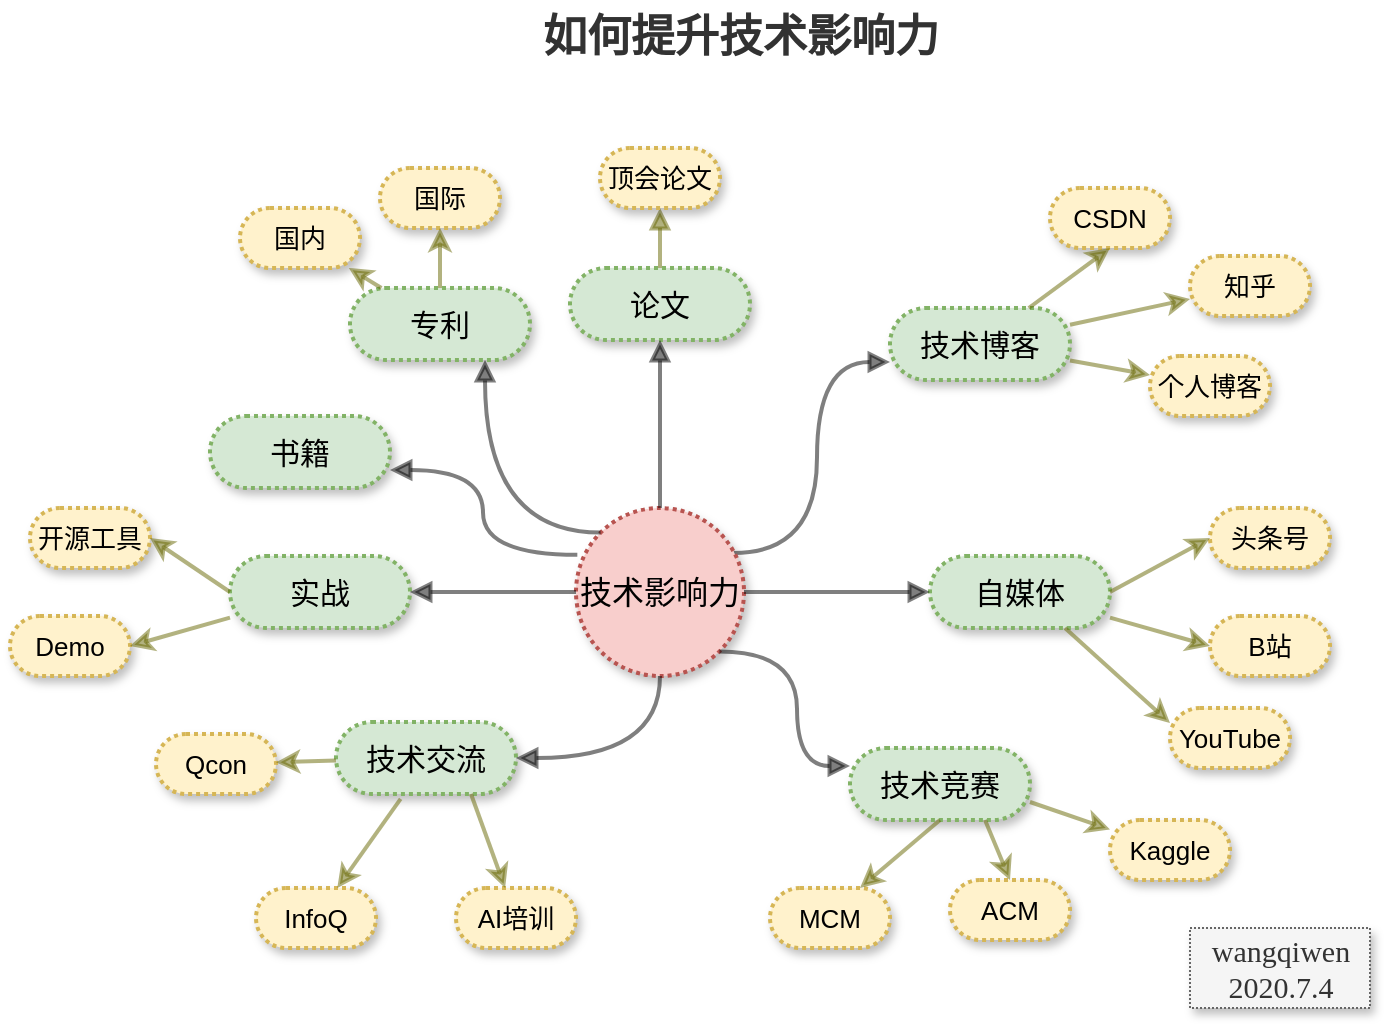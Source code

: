 <mxfile version="13.3.7" type="github">
  <diagram id="6a731a19-8d31-9384-78a2-239565b7b9f0" name="Page-1">
    <mxGraphModel dx="1221" dy="645" grid="1" gridSize="10" guides="1" tooltips="1" connect="1" arrows="1" fold="1" page="1" pageScale="1" pageWidth="1169" pageHeight="827" background="#ffffff" math="0" shadow="0">
      <root>
        <mxCell id="0" />
        <mxCell id="1" parent="0" />
        <mxCell id="zG7dZlUrnWvzluIitVKl-1546" value="" style="edgeStyle=orthogonalEdgeStyle;orthogonalLoop=1;jettySize=auto;html=1;entryX=0;entryY=0.75;entryDx=0;entryDy=0;strokeWidth=2;startArrow=none;startFill=0;endArrow=block;endFill=1;exitX=0.938;exitY=0.268;exitDx=0;exitDy=0;curved=1;shadow=0;sketch=0;opacity=50;exitPerimeter=0;" edge="1" parent="1" source="zG7dZlUrnWvzluIitVKl-1544" target="zG7dZlUrnWvzluIitVKl-1547">
          <mxGeometry relative="1" as="geometry" />
        </mxCell>
        <mxCell id="zG7dZlUrnWvzluIitVKl-1544" value="技术影响力" style="ellipse;whiteSpace=wrap;html=1;aspect=fixed;shadow=1;sketch=0;fillColor=#f8cecc;strokeColor=#b85450;dashed=1;dashPattern=1 1;strokeWidth=2;backgroundOutline=0;metaEdit=1;fontFamily=Comic Sans MS;fontSize=16;" vertex="1" parent="1">
          <mxGeometry x="543" y="360" width="84" height="84" as="geometry" />
        </mxCell>
        <mxCell id="zG7dZlUrnWvzluIitVKl-1547" value="技术博客" style="rounded=1;whiteSpace=wrap;html=1;shadow=1;dashed=1;dashPattern=1 1;sketch=0;strokeColor=#82b366;strokeWidth=2;fillColor=#d5e8d4;arcSize=50;fontSize=15;" vertex="1" parent="1">
          <mxGeometry x="700" y="260" width="90" height="36" as="geometry" />
        </mxCell>
        <mxCell id="zG7dZlUrnWvzluIitVKl-1550" value="技术竞赛" style="rounded=1;whiteSpace=wrap;html=1;shadow=1;dashed=1;dashPattern=1 1;sketch=0;strokeColor=#82b366;strokeWidth=2;fillColor=#d5e8d4;arcSize=50;fontSize=15;" vertex="1" parent="1">
          <mxGeometry x="680" y="480" width="90" height="36" as="geometry" />
        </mxCell>
        <mxCell id="zG7dZlUrnWvzluIitVKl-1552" value="" style="edgeStyle=orthogonalEdgeStyle;orthogonalLoop=1;jettySize=auto;html=1;curved=1;strokeWidth=2;startArrow=none;startFill=0;endArrow=block;endFill=1;opacity=50;exitX=1;exitY=1;exitDx=0;exitDy=0;entryX=0;entryY=0.25;entryDx=0;entryDy=0;" edge="1" parent="1" source="zG7dZlUrnWvzluIitVKl-1544" target="zG7dZlUrnWvzluIitVKl-1550">
          <mxGeometry relative="1" as="geometry">
            <mxPoint x="637.0" y="412.059" as="sourcePoint" />
            <mxPoint x="700" y="490" as="targetPoint" />
          </mxGeometry>
        </mxCell>
        <mxCell id="zG7dZlUrnWvzluIitVKl-1593" value="" style="edgeStyle=orthogonalEdgeStyle;rounded=0;sketch=0;orthogonalLoop=1;jettySize=auto;html=1;shadow=0;startArrow=none;startFill=0;endArrow=block;endFill=1;strokeColor=#666600;strokeWidth=2;fontFamily=Comic Sans MS;fontSize=13;opacity=50;entryX=0.5;entryY=1;entryDx=0;entryDy=0;" edge="1" parent="1" source="zG7dZlUrnWvzluIitVKl-1553" target="zG7dZlUrnWvzluIitVKl-1594">
          <mxGeometry relative="1" as="geometry">
            <mxPoint x="585" y="160" as="targetPoint" />
          </mxGeometry>
        </mxCell>
        <mxCell id="zG7dZlUrnWvzluIitVKl-1553" value="论文" style="rounded=1;whiteSpace=wrap;html=1;shadow=1;dashed=1;dashPattern=1 1;sketch=0;strokeColor=#82b366;strokeWidth=2;fillColor=#d5e8d4;arcSize=50;fontSize=15;" vertex="1" parent="1">
          <mxGeometry x="540" y="240" width="90" height="36" as="geometry" />
        </mxCell>
        <mxCell id="zG7dZlUrnWvzluIitVKl-1554" value="专利" style="rounded=1;whiteSpace=wrap;html=1;shadow=1;dashed=1;dashPattern=1 1;sketch=0;strokeColor=#82b366;strokeWidth=2;fillColor=#d5e8d4;arcSize=50;fontSize=15;" vertex="1" parent="1">
          <mxGeometry x="430" y="250" width="90" height="36" as="geometry" />
        </mxCell>
        <mxCell id="zG7dZlUrnWvzluIitVKl-1555" value="实战" style="rounded=1;whiteSpace=wrap;html=1;shadow=1;dashed=1;dashPattern=1 1;sketch=0;strokeColor=#82b366;strokeWidth=2;fillColor=#d5e8d4;arcSize=50;fontSize=15;" vertex="1" parent="1">
          <mxGeometry x="370" y="384" width="90" height="36" as="geometry" />
        </mxCell>
        <mxCell id="zG7dZlUrnWvzluIitVKl-1556" value="技术交流" style="rounded=1;whiteSpace=wrap;html=1;shadow=1;dashed=1;dashPattern=1 1;sketch=0;strokeColor=#82b366;strokeWidth=2;fillColor=#d5e8d4;arcSize=50;fontSize=15;" vertex="1" parent="1">
          <mxGeometry x="423" y="467" width="90" height="36" as="geometry" />
        </mxCell>
        <mxCell id="zG7dZlUrnWvzluIitVKl-1557" value="" style="edgeStyle=orthogonalEdgeStyle;orthogonalLoop=1;jettySize=auto;html=1;curved=1;strokeWidth=2;startArrow=none;startFill=0;endArrow=block;endFill=1;opacity=50;exitX=0.5;exitY=1;exitDx=0;exitDy=0;entryX=1;entryY=0.5;entryDx=0;entryDy=0;" edge="1" parent="1" source="zG7dZlUrnWvzluIitVKl-1544" target="zG7dZlUrnWvzluIitVKl-1556">
          <mxGeometry relative="1" as="geometry">
            <mxPoint x="637.0" y="412.059" as="sourcePoint" />
            <mxPoint x="720" y="442" as="targetPoint" />
          </mxGeometry>
        </mxCell>
        <mxCell id="zG7dZlUrnWvzluIitVKl-1559" value="" style="edgeStyle=orthogonalEdgeStyle;orthogonalLoop=1;jettySize=auto;html=1;curved=1;strokeWidth=2;startArrow=none;startFill=0;endArrow=block;endFill=1;opacity=50;exitX=0;exitY=0.5;exitDx=0;exitDy=0;" edge="1" parent="1" source="zG7dZlUrnWvzluIitVKl-1544" target="zG7dZlUrnWvzluIitVKl-1555">
          <mxGeometry relative="1" as="geometry">
            <mxPoint x="595" y="454.0" as="sourcePoint" />
            <mxPoint x="545" y="510" as="targetPoint" />
          </mxGeometry>
        </mxCell>
        <mxCell id="zG7dZlUrnWvzluIitVKl-1560" value="" style="edgeStyle=orthogonalEdgeStyle;orthogonalLoop=1;jettySize=auto;html=1;entryX=0.5;entryY=1;entryDx=0;entryDy=0;curved=1;strokeWidth=2;startArrow=none;startFill=0;endArrow=block;endFill=1;opacity=50;exitX=0.5;exitY=0;exitDx=0;exitDy=0;" edge="1" parent="1" source="zG7dZlUrnWvzluIitVKl-1544" target="zG7dZlUrnWvzluIitVKl-1553">
          <mxGeometry relative="1" as="geometry">
            <mxPoint x="605" y="464.0" as="sourcePoint" />
            <mxPoint x="555" y="520" as="targetPoint" />
          </mxGeometry>
        </mxCell>
        <mxCell id="zG7dZlUrnWvzluIitVKl-1561" value="" style="edgeStyle=orthogonalEdgeStyle;orthogonalLoop=1;jettySize=auto;html=1;entryX=0.75;entryY=1;entryDx=0;entryDy=0;curved=1;strokeWidth=2;startArrow=none;startFill=0;endArrow=block;endFill=1;opacity=50;exitX=0;exitY=0;exitDx=0;exitDy=0;" edge="1" parent="1" source="zG7dZlUrnWvzluIitVKl-1544" target="zG7dZlUrnWvzluIitVKl-1554">
          <mxGeometry relative="1" as="geometry">
            <mxPoint x="615" y="474.0" as="sourcePoint" />
            <mxPoint x="565" y="530" as="targetPoint" />
          </mxGeometry>
        </mxCell>
        <mxCell id="zG7dZlUrnWvzluIitVKl-1562" value="自媒体" style="rounded=1;whiteSpace=wrap;html=1;shadow=1;dashed=1;dashPattern=1 1;sketch=0;strokeColor=#82b366;strokeWidth=2;fillColor=#d5e8d4;arcSize=50;fontSize=15;" vertex="1" parent="1">
          <mxGeometry x="720" y="384" width="90" height="36" as="geometry" />
        </mxCell>
        <mxCell id="zG7dZlUrnWvzluIitVKl-1563" value="" style="edgeStyle=orthogonalEdgeStyle;orthogonalLoop=1;jettySize=auto;html=1;entryX=0;entryY=0.5;entryDx=0;entryDy=0;curved=1;strokeWidth=2;startArrow=none;startFill=0;endArrow=block;endFill=1;opacity=50;exitX=1;exitY=0.5;exitDx=0;exitDy=0;" edge="1" parent="1" source="zG7dZlUrnWvzluIitVKl-1544" target="zG7dZlUrnWvzluIitVKl-1562">
          <mxGeometry relative="1" as="geometry">
            <mxPoint x="637.0" y="412.059" as="sourcePoint" />
            <mxPoint x="690" y="508" as="targetPoint" />
          </mxGeometry>
        </mxCell>
        <mxCell id="zG7dZlUrnWvzluIitVKl-1564" value="头条号" style="rounded=1;whiteSpace=wrap;html=1;shadow=1;dashed=1;dashPattern=1 1;sketch=0;strokeColor=#d6b656;strokeWidth=2;fillColor=#fff2cc;arcSize=50;fontSize=13;" vertex="1" parent="1">
          <mxGeometry x="860" y="360" width="60" height="30" as="geometry" />
        </mxCell>
        <mxCell id="zG7dZlUrnWvzluIitVKl-1565" value="B站" style="rounded=1;whiteSpace=wrap;html=1;shadow=1;dashed=1;dashPattern=1 1;sketch=0;strokeColor=#d6b656;strokeWidth=2;fillColor=#fff2cc;arcSize=50;fontSize=13;" vertex="1" parent="1">
          <mxGeometry x="860" y="414" width="60" height="30" as="geometry" />
        </mxCell>
        <mxCell id="zG7dZlUrnWvzluIitVKl-1566" value="Kaggle" style="rounded=1;whiteSpace=wrap;html=1;shadow=1;dashed=1;dashPattern=1 1;sketch=0;strokeColor=#d6b656;strokeWidth=2;fillColor=#fff2cc;arcSize=50;fontSize=13;" vertex="1" parent="1">
          <mxGeometry x="810" y="516" width="60" height="30" as="geometry" />
        </mxCell>
        <mxCell id="zG7dZlUrnWvzluIitVKl-1567" value="ACM" style="rounded=1;whiteSpace=wrap;html=1;shadow=1;dashed=1;dashPattern=1 1;sketch=0;strokeColor=#d6b656;strokeWidth=2;fillColor=#fff2cc;arcSize=50;fontSize=13;" vertex="1" parent="1">
          <mxGeometry x="730" y="546" width="60" height="30" as="geometry" />
        </mxCell>
        <mxCell id="zG7dZlUrnWvzluIitVKl-1568" value="MCM" style="rounded=1;whiteSpace=wrap;html=1;shadow=1;dashed=1;dashPattern=1 1;sketch=0;strokeColor=#d6b656;strokeWidth=2;fillColor=#fff2cc;arcSize=50;fontSize=13;" vertex="1" parent="1">
          <mxGeometry x="640" y="550" width="60" height="30" as="geometry" />
        </mxCell>
        <mxCell id="zG7dZlUrnWvzluIitVKl-1569" value="" style="endArrow=classic;html=1;shadow=0;strokeWidth=2;fontFamily=Comic Sans MS;fontSize=13;opacity=50;exitX=1;exitY=0.5;exitDx=0;exitDy=0;entryX=0;entryY=0.5;entryDx=0;entryDy=0;strokeColor=#666600;" edge="1" parent="1" source="zG7dZlUrnWvzluIitVKl-1562" target="zG7dZlUrnWvzluIitVKl-1564">
          <mxGeometry width="50" height="50" relative="1" as="geometry">
            <mxPoint x="720" y="380" as="sourcePoint" />
            <mxPoint x="850" y="360" as="targetPoint" />
          </mxGeometry>
        </mxCell>
        <mxCell id="zG7dZlUrnWvzluIitVKl-1574" value="CSDN" style="rounded=1;whiteSpace=wrap;html=1;shadow=1;dashed=1;dashPattern=1 1;sketch=0;strokeColor=#d6b656;strokeWidth=2;fillColor=#fff2cc;arcSize=50;fontSize=13;" vertex="1" parent="1">
          <mxGeometry x="780" y="200" width="60" height="30" as="geometry" />
        </mxCell>
        <mxCell id="zG7dZlUrnWvzluIitVKl-1575" value="知乎" style="rounded=1;whiteSpace=wrap;html=1;shadow=1;dashed=1;dashPattern=1 1;sketch=0;strokeColor=#d6b656;strokeWidth=2;fillColor=#fff2cc;arcSize=50;fontSize=13;" vertex="1" parent="1">
          <mxGeometry x="850" y="234" width="60" height="30" as="geometry" />
        </mxCell>
        <mxCell id="zG7dZlUrnWvzluIitVKl-1576" value="个人博客" style="rounded=1;whiteSpace=wrap;html=1;shadow=1;dashed=1;dashPattern=1 1;sketch=0;strokeColor=#d6b656;strokeWidth=2;fillColor=#fff2cc;arcSize=50;fontSize=13;" vertex="1" parent="1">
          <mxGeometry x="830" y="284" width="60" height="30" as="geometry" />
        </mxCell>
        <mxCell id="zG7dZlUrnWvzluIitVKl-1577" value="" style="endArrow=classic;html=1;shadow=0;strokeWidth=2;fontFamily=Comic Sans MS;fontSize=13;opacity=50;entryX=0;entryY=0.5;entryDx=0;entryDy=0;strokeColor=#666600;" edge="1" parent="1" source="zG7dZlUrnWvzluIitVKl-1562" target="zG7dZlUrnWvzluIitVKl-1565">
          <mxGeometry width="50" height="50" relative="1" as="geometry">
            <mxPoint x="820" y="412" as="sourcePoint" />
            <mxPoint x="870" y="385" as="targetPoint" />
          </mxGeometry>
        </mxCell>
        <mxCell id="zG7dZlUrnWvzluIitVKl-1578" value="" style="endArrow=classic;html=1;shadow=0;strokeWidth=2;fontFamily=Comic Sans MS;fontSize=13;opacity=50;strokeColor=#666600;exitX=1;exitY=0.75;exitDx=0;exitDy=0;" edge="1" parent="1" source="zG7dZlUrnWvzluIitVKl-1550" target="zG7dZlUrnWvzluIitVKl-1566">
          <mxGeometry width="50" height="50" relative="1" as="geometry">
            <mxPoint x="820" y="424.789" as="sourcePoint" />
            <mxPoint x="870" y="439" as="targetPoint" />
          </mxGeometry>
        </mxCell>
        <mxCell id="zG7dZlUrnWvzluIitVKl-1579" value="" style="endArrow=classic;html=1;shadow=0;strokeWidth=2;fontFamily=Comic Sans MS;fontSize=13;opacity=50;entryX=0.5;entryY=0;entryDx=0;entryDy=0;strokeColor=#666600;exitX=0.75;exitY=1;exitDx=0;exitDy=0;" edge="1" parent="1" source="zG7dZlUrnWvzluIitVKl-1550" target="zG7dZlUrnWvzluIitVKl-1567">
          <mxGeometry width="50" height="50" relative="1" as="geometry">
            <mxPoint x="830" y="434.789" as="sourcePoint" />
            <mxPoint x="880" y="449" as="targetPoint" />
          </mxGeometry>
        </mxCell>
        <mxCell id="zG7dZlUrnWvzluIitVKl-1580" value="" style="endArrow=classic;html=1;shadow=0;strokeWidth=2;fontFamily=Comic Sans MS;fontSize=13;opacity=50;entryX=0.75;entryY=0;entryDx=0;entryDy=0;strokeColor=#666600;exitX=0.5;exitY=1;exitDx=0;exitDy=0;" edge="1" parent="1" source="zG7dZlUrnWvzluIitVKl-1550" target="zG7dZlUrnWvzluIitVKl-1568">
          <mxGeometry width="50" height="50" relative="1" as="geometry">
            <mxPoint x="840" y="444.789" as="sourcePoint" />
            <mxPoint x="890" y="459" as="targetPoint" />
          </mxGeometry>
        </mxCell>
        <mxCell id="zG7dZlUrnWvzluIitVKl-1581" value="" style="endArrow=classic;html=1;shadow=0;strokeWidth=2;fontFamily=Comic Sans MS;fontSize=13;opacity=50;strokeColor=#666600;" edge="1" parent="1" source="zG7dZlUrnWvzluIitVKl-1547" target="zG7dZlUrnWvzluIitVKl-1576">
          <mxGeometry width="50" height="50" relative="1" as="geometry">
            <mxPoint x="850" y="418.789" as="sourcePoint" />
            <mxPoint x="900" y="433" as="targetPoint" />
          </mxGeometry>
        </mxCell>
        <mxCell id="zG7dZlUrnWvzluIitVKl-1582" value="" style="endArrow=classic;html=1;shadow=0;strokeWidth=2;fontFamily=Comic Sans MS;fontSize=13;opacity=50;strokeColor=#666600;" edge="1" parent="1" source="zG7dZlUrnWvzluIitVKl-1547" target="zG7dZlUrnWvzluIitVKl-1575">
          <mxGeometry width="50" height="50" relative="1" as="geometry">
            <mxPoint x="860" y="428.789" as="sourcePoint" />
            <mxPoint x="910" y="443" as="targetPoint" />
          </mxGeometry>
        </mxCell>
        <mxCell id="zG7dZlUrnWvzluIitVKl-1583" value="" style="endArrow=classic;html=1;shadow=0;strokeWidth=2;fontFamily=Comic Sans MS;fontSize=13;opacity=50;entryX=0.5;entryY=1;entryDx=0;entryDy=0;strokeColor=#666600;" edge="1" parent="1" source="zG7dZlUrnWvzluIitVKl-1547" target="zG7dZlUrnWvzluIitVKl-1574">
          <mxGeometry width="50" height="50" relative="1" as="geometry">
            <mxPoint x="870" y="438.789" as="sourcePoint" />
            <mxPoint x="920" y="453" as="targetPoint" />
          </mxGeometry>
        </mxCell>
        <mxCell id="zG7dZlUrnWvzluIitVKl-1584" value="YouTube" style="rounded=1;whiteSpace=wrap;html=1;shadow=1;dashed=1;dashPattern=1 1;sketch=0;strokeColor=#d6b656;strokeWidth=2;fillColor=#fff2cc;arcSize=50;fontSize=13;" vertex="1" parent="1">
          <mxGeometry x="840" y="460" width="60" height="30" as="geometry" />
        </mxCell>
        <mxCell id="zG7dZlUrnWvzluIitVKl-1585" value="" style="endArrow=classic;html=1;shadow=0;strokeWidth=2;fontFamily=Comic Sans MS;fontSize=13;opacity=50;entryX=0;entryY=0.25;entryDx=0;entryDy=0;strokeColor=#666600;exitX=0.75;exitY=1;exitDx=0;exitDy=0;" edge="1" parent="1" source="zG7dZlUrnWvzluIitVKl-1562" target="zG7dZlUrnWvzluIitVKl-1584">
          <mxGeometry width="50" height="50" relative="1" as="geometry">
            <mxPoint x="820" y="424.789" as="sourcePoint" />
            <mxPoint x="870" y="439" as="targetPoint" />
          </mxGeometry>
        </mxCell>
        <mxCell id="zG7dZlUrnWvzluIitVKl-1586" value="InfoQ" style="rounded=1;whiteSpace=wrap;html=1;shadow=1;dashed=1;dashPattern=1 1;sketch=0;strokeColor=#d6b656;strokeWidth=2;fillColor=#fff2cc;arcSize=50;fontSize=13;" vertex="1" parent="1">
          <mxGeometry x="383" y="550" width="60" height="30" as="geometry" />
        </mxCell>
        <mxCell id="zG7dZlUrnWvzluIitVKl-1587" value="Qcon" style="rounded=1;whiteSpace=wrap;html=1;shadow=1;dashed=1;dashPattern=1 1;sketch=0;strokeColor=#d6b656;strokeWidth=2;fillColor=#fff2cc;arcSize=50;fontSize=13;" vertex="1" parent="1">
          <mxGeometry x="333" y="473" width="60" height="30" as="geometry" />
        </mxCell>
        <mxCell id="zG7dZlUrnWvzluIitVKl-1588" value="" style="endArrow=classic;html=1;shadow=0;strokeWidth=2;fontFamily=Comic Sans MS;fontSize=13;opacity=50;strokeColor=#666600;" edge="1" parent="1" source="zG7dZlUrnWvzluIitVKl-1556" target="zG7dZlUrnWvzluIitVKl-1587">
          <mxGeometry width="50" height="50" relative="1" as="geometry">
            <mxPoint x="443" y="493" as="sourcePoint" />
            <mxPoint x="678" y="550" as="targetPoint" />
          </mxGeometry>
        </mxCell>
        <mxCell id="zG7dZlUrnWvzluIitVKl-1589" value="" style="endArrow=classic;html=1;shadow=0;strokeWidth=2;fontFamily=Comic Sans MS;fontSize=13;opacity=50;strokeColor=#666600;exitX=0.359;exitY=1.067;exitDx=0;exitDy=0;exitPerimeter=0;" edge="1" parent="1" source="zG7dZlUrnWvzluIitVKl-1556" target="zG7dZlUrnWvzluIitVKl-1586">
          <mxGeometry width="50" height="50" relative="1" as="geometry">
            <mxPoint x="453" y="503" as="sourcePoint" />
            <mxPoint x="403" y="499.875" as="targetPoint" />
          </mxGeometry>
        </mxCell>
        <mxCell id="zG7dZlUrnWvzluIitVKl-1590" value="AI培训" style="rounded=1;whiteSpace=wrap;html=1;shadow=1;dashed=1;dashPattern=1 1;sketch=0;strokeColor=#d6b656;strokeWidth=2;fillColor=#fff2cc;arcSize=50;fontSize=13;" vertex="1" parent="1">
          <mxGeometry x="483" y="550" width="60" height="30" as="geometry" />
        </mxCell>
        <mxCell id="zG7dZlUrnWvzluIitVKl-1591" value="" style="endArrow=classic;html=1;shadow=0;strokeWidth=2;fontFamily=Comic Sans MS;fontSize=13;opacity=50;strokeColor=#666600;exitX=0.75;exitY=1;exitDx=0;exitDy=0;" edge="1" parent="1" source="zG7dZlUrnWvzluIitVKl-1556" target="zG7dZlUrnWvzluIitVKl-1590">
          <mxGeometry width="50" height="50" relative="1" as="geometry">
            <mxPoint x="478.31" y="528.412" as="sourcePoint" />
            <mxPoint x="440.808" y="560" as="targetPoint" />
          </mxGeometry>
        </mxCell>
        <mxCell id="zG7dZlUrnWvzluIitVKl-1594" value="顶会论文" style="rounded=1;whiteSpace=wrap;html=1;shadow=1;dashed=1;dashPattern=1 1;sketch=0;strokeColor=#d6b656;strokeWidth=2;fillColor=#fff2cc;arcSize=50;fontSize=13;" vertex="1" parent="1">
          <mxGeometry x="555" y="180" width="60" height="30" as="geometry" />
        </mxCell>
        <mxCell id="zG7dZlUrnWvzluIitVKl-1596" value="书籍" style="rounded=1;whiteSpace=wrap;html=1;shadow=1;dashed=1;dashPattern=1 1;sketch=0;strokeColor=#82b366;strokeWidth=2;fillColor=#d5e8d4;arcSize=50;fontSize=15;" vertex="1" parent="1">
          <mxGeometry x="360" y="314" width="90" height="36" as="geometry" />
        </mxCell>
        <mxCell id="zG7dZlUrnWvzluIitVKl-1597" value="" style="edgeStyle=orthogonalEdgeStyle;orthogonalLoop=1;jettySize=auto;html=1;curved=1;strokeWidth=2;startArrow=none;startFill=0;endArrow=block;endFill=1;opacity=50;exitX=0.008;exitY=0.279;exitDx=0;exitDy=0;exitPerimeter=0;entryX=1;entryY=0.75;entryDx=0;entryDy=0;" edge="1" parent="1" source="zG7dZlUrnWvzluIitVKl-1544" target="zG7dZlUrnWvzluIitVKl-1596">
          <mxGeometry relative="1" as="geometry">
            <mxPoint x="565.302" y="382.302" as="sourcePoint" />
            <mxPoint x="507.5" y="296" as="targetPoint" />
          </mxGeometry>
        </mxCell>
        <mxCell id="zG7dZlUrnWvzluIitVKl-1599" value="开源工具" style="rounded=1;whiteSpace=wrap;html=1;shadow=1;dashed=1;dashPattern=1 1;sketch=0;strokeColor=#d6b656;strokeWidth=2;fillColor=#fff2cc;arcSize=50;fontSize=13;" vertex="1" parent="1">
          <mxGeometry x="270" y="360" width="60" height="30" as="geometry" />
        </mxCell>
        <mxCell id="zG7dZlUrnWvzluIitVKl-1601" value="Demo" style="rounded=1;whiteSpace=wrap;html=1;shadow=1;dashed=1;dashPattern=1 1;sketch=0;strokeColor=#d6b656;strokeWidth=2;fillColor=#fff2cc;arcSize=50;fontSize=13;" vertex="1" parent="1">
          <mxGeometry x="260" y="414" width="60" height="30" as="geometry" />
        </mxCell>
        <mxCell id="zG7dZlUrnWvzluIitVKl-1602" value="" style="endArrow=classic;html=1;shadow=0;strokeWidth=2;fontFamily=Comic Sans MS;fontSize=13;opacity=50;strokeColor=#666600;exitX=0;exitY=0.5;exitDx=0;exitDy=0;entryX=1;entryY=0.5;entryDx=0;entryDy=0;" edge="1" parent="1" source="zG7dZlUrnWvzluIitVKl-1555" target="zG7dZlUrnWvzluIitVKl-1599">
          <mxGeometry width="50" height="50" relative="1" as="geometry">
            <mxPoint x="412.31" y="508.412" as="sourcePoint" />
            <mxPoint x="380.651" y="553" as="targetPoint" />
          </mxGeometry>
        </mxCell>
        <mxCell id="zG7dZlUrnWvzluIitVKl-1603" value="" style="endArrow=classic;html=1;shadow=0;strokeWidth=2;fontFamily=Comic Sans MS;fontSize=13;opacity=50;strokeColor=#666600;entryX=1;entryY=0.5;entryDx=0;entryDy=0;" edge="1" parent="1" source="zG7dZlUrnWvzluIitVKl-1555" target="zG7dZlUrnWvzluIitVKl-1601">
          <mxGeometry width="50" height="50" relative="1" as="geometry">
            <mxPoint x="422.31" y="518.412" as="sourcePoint" />
            <mxPoint x="390.651" y="563" as="targetPoint" />
          </mxGeometry>
        </mxCell>
        <mxCell id="zG7dZlUrnWvzluIitVKl-1604" value="如何提升技术影响力" style="text;html=1;resizable=0;autosize=1;align=center;verticalAlign=middle;points=[];fillColor=none;strokeColor=none;rounded=0;shadow=1;dashed=1;dashPattern=1 1;sketch=0;fontSize=22;labelBorderColor=none;labelBackgroundColor=none;textOpacity=80;fontStyle=1;fontFamily=Times New Roman;" vertex="1" parent="1">
          <mxGeometry x="520" y="110" width="210" height="30" as="geometry" />
        </mxCell>
        <mxCell id="zG7dZlUrnWvzluIitVKl-1605" value="wangqiwen&lt;br style=&quot;font-size: 15px;&quot;&gt;2020.7.4" style="text;html=1;resizable=0;autosize=1;align=center;verticalAlign=middle;points=[];fillColor=#f5f5f5;strokeColor=#666666;rounded=0;shadow=1;dashed=1;dashPattern=1 1;labelBackgroundColor=none;sketch=0;fontFamily=Tahoma;fontSize=15;fontColor=#333333;" vertex="1" parent="1">
          <mxGeometry x="850" y="570" width="90" height="40" as="geometry" />
        </mxCell>
        <mxCell id="zG7dZlUrnWvzluIitVKl-1606" value="国内" style="rounded=1;whiteSpace=wrap;html=1;shadow=1;dashed=1;dashPattern=1 1;sketch=0;strokeColor=#d6b656;strokeWidth=2;fillColor=#fff2cc;arcSize=50;fontSize=13;" vertex="1" parent="1">
          <mxGeometry x="375" y="210" width="60" height="30" as="geometry" />
        </mxCell>
        <mxCell id="zG7dZlUrnWvzluIitVKl-1607" value="国际" style="rounded=1;whiteSpace=wrap;html=1;shadow=1;dashed=1;dashPattern=1 1;sketch=0;strokeColor=#d6b656;strokeWidth=2;fillColor=#fff2cc;arcSize=50;fontSize=13;" vertex="1" parent="1">
          <mxGeometry x="445" y="190" width="60" height="30" as="geometry" />
        </mxCell>
        <mxCell id="zG7dZlUrnWvzluIitVKl-1608" value="" style="endArrow=classic;html=1;shadow=0;strokeWidth=2;fontFamily=Comic Sans MS;fontSize=13;opacity=50;strokeColor=#666600;" edge="1" parent="1" source="zG7dZlUrnWvzluIitVKl-1554" target="zG7dZlUrnWvzluIitVKl-1606">
          <mxGeometry width="50" height="50" relative="1" as="geometry">
            <mxPoint x="380" y="412" as="sourcePoint" />
            <mxPoint x="340" y="385" as="targetPoint" />
          </mxGeometry>
        </mxCell>
        <mxCell id="zG7dZlUrnWvzluIitVKl-1609" value="" style="endArrow=classic;html=1;shadow=0;strokeWidth=2;fontFamily=Comic Sans MS;fontSize=13;opacity=50;strokeColor=#666600;entryX=0.5;entryY=1;entryDx=0;entryDy=0;" edge="1" parent="1" source="zG7dZlUrnWvzluIitVKl-1554" target="zG7dZlUrnWvzluIitVKl-1607">
          <mxGeometry width="50" height="50" relative="1" as="geometry">
            <mxPoint x="440" y="261.2" as="sourcePoint" />
            <mxPoint x="410" y="250" as="targetPoint" />
          </mxGeometry>
        </mxCell>
      </root>
    </mxGraphModel>
  </diagram>
</mxfile>
